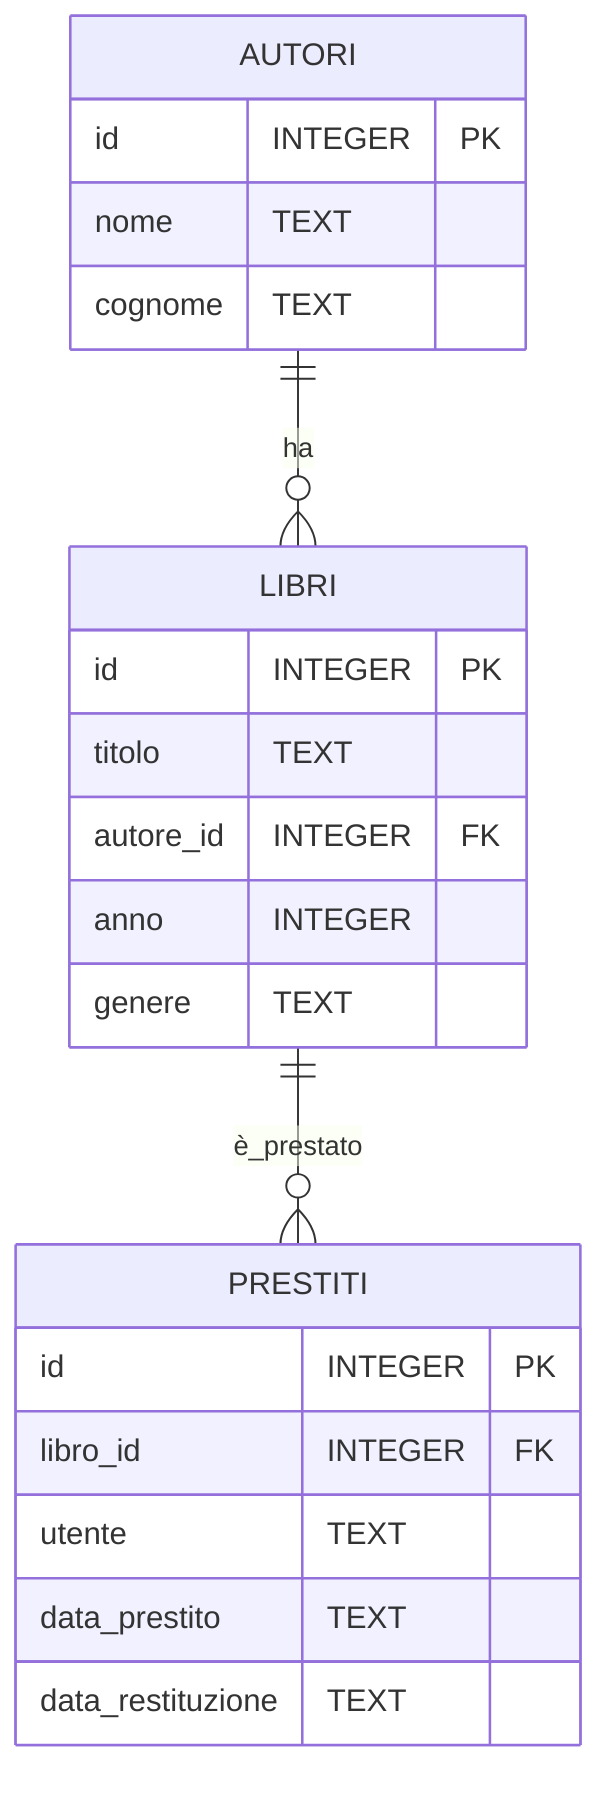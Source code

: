 erDiagram
AUTORI {
    id INTEGER PK
    nome TEXT
    cognome TEXT
}
LIBRI {
    id INTEGER PK
    titolo TEXT
    autore_id INTEGER FK
    anno INTEGER
    genere TEXT
}
PRESTITI {
    id INTEGER PK
    libro_id INTEGER FK
    utente TEXT
    data_prestito TEXT
    data_restituzione TEXT
}

AUTORI ||--o{ LIBRI : ha
LIBRI ||--o{ PRESTITI : è_prestato